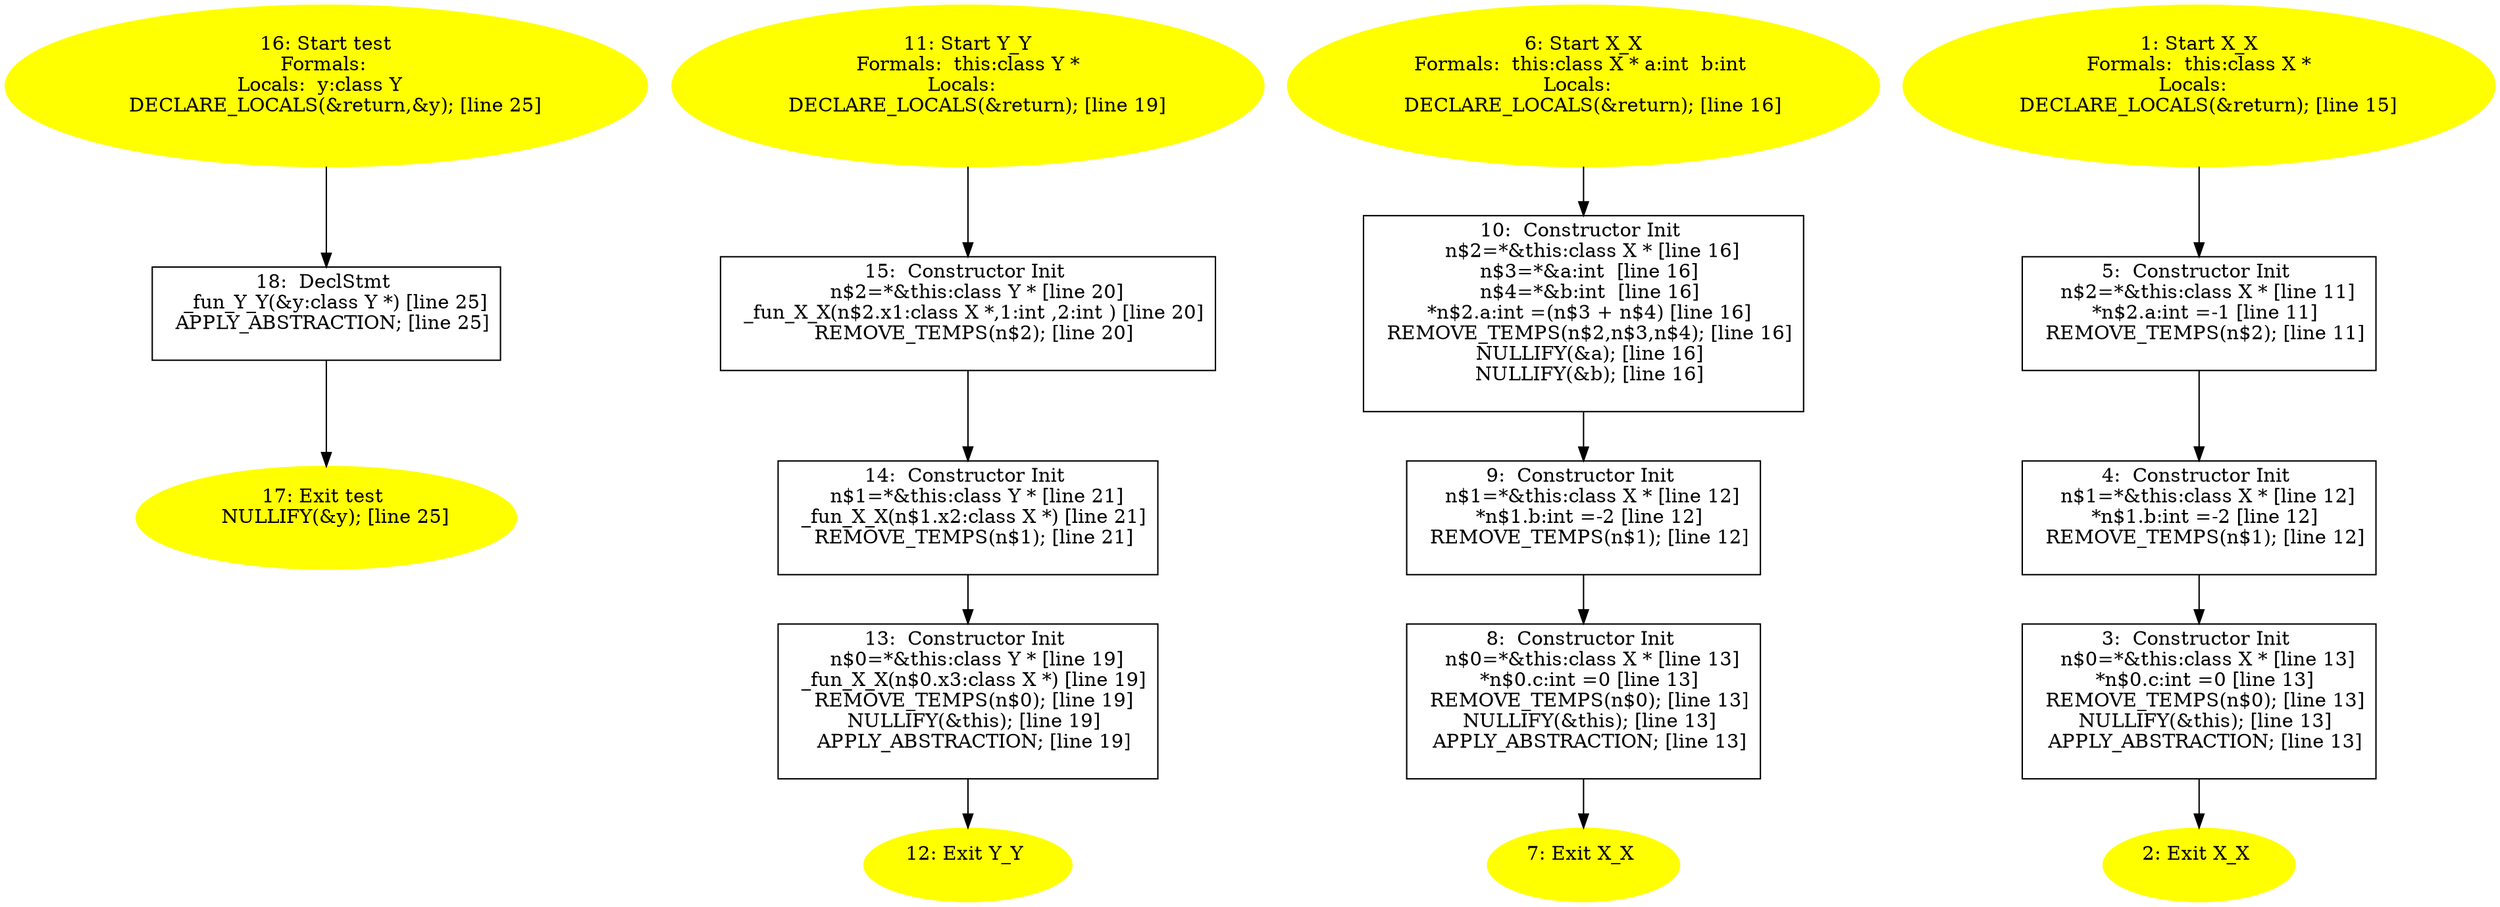 /* @generated */
digraph iCFG {
18 [label="18:  DeclStmt \n   _fun_Y_Y(&y:class Y *) [line 25]\n  APPLY_ABSTRACTION; [line 25]\n " shape="box"]
	

	 18 -> 17 ;
17 [label="17: Exit test \n   NULLIFY(&y); [line 25]\n " color=yellow style=filled]
	

16 [label="16: Start test\nFormals: \nLocals:  y:class Y  \n   DECLARE_LOCALS(&return,&y); [line 25]\n " color=yellow style=filled]
	

	 16 -> 18 ;
15 [label="15:  Constructor Init \n   n$2=*&this:class Y * [line 20]\n  _fun_X_X(n$2.x1:class X *,1:int ,2:int ) [line 20]\n  REMOVE_TEMPS(n$2); [line 20]\n " shape="box"]
	

	 15 -> 14 ;
14 [label="14:  Constructor Init \n   n$1=*&this:class Y * [line 21]\n  _fun_X_X(n$1.x2:class X *) [line 21]\n  REMOVE_TEMPS(n$1); [line 21]\n " shape="box"]
	

	 14 -> 13 ;
13 [label="13:  Constructor Init \n   n$0=*&this:class Y * [line 19]\n  _fun_X_X(n$0.x3:class X *) [line 19]\n  REMOVE_TEMPS(n$0); [line 19]\n  NULLIFY(&this); [line 19]\n  APPLY_ABSTRACTION; [line 19]\n " shape="box"]
	

	 13 -> 12 ;
12 [label="12: Exit Y_Y \n  " color=yellow style=filled]
	

11 [label="11: Start Y_Y\nFormals:  this:class Y *\nLocals:  \n   DECLARE_LOCALS(&return); [line 19]\n " color=yellow style=filled]
	

	 11 -> 15 ;
10 [label="10:  Constructor Init \n   n$2=*&this:class X * [line 16]\n  n$3=*&a:int  [line 16]\n  n$4=*&b:int  [line 16]\n  *n$2.a:int =(n$3 + n$4) [line 16]\n  REMOVE_TEMPS(n$2,n$3,n$4); [line 16]\n  NULLIFY(&a); [line 16]\n  NULLIFY(&b); [line 16]\n " shape="box"]
	

	 10 -> 9 ;
9 [label="9:  Constructor Init \n   n$1=*&this:class X * [line 12]\n  *n$1.b:int =-2 [line 12]\n  REMOVE_TEMPS(n$1); [line 12]\n " shape="box"]
	

	 9 -> 8 ;
8 [label="8:  Constructor Init \n   n$0=*&this:class X * [line 13]\n  *n$0.c:int =0 [line 13]\n  REMOVE_TEMPS(n$0); [line 13]\n  NULLIFY(&this); [line 13]\n  APPLY_ABSTRACTION; [line 13]\n " shape="box"]
	

	 8 -> 7 ;
7 [label="7: Exit X_X \n  " color=yellow style=filled]
	

6 [label="6: Start X_X\nFormals:  this:class X * a:int  b:int \nLocals:  \n   DECLARE_LOCALS(&return); [line 16]\n " color=yellow style=filled]
	

	 6 -> 10 ;
5 [label="5:  Constructor Init \n   n$2=*&this:class X * [line 11]\n  *n$2.a:int =-1 [line 11]\n  REMOVE_TEMPS(n$2); [line 11]\n " shape="box"]
	

	 5 -> 4 ;
4 [label="4:  Constructor Init \n   n$1=*&this:class X * [line 12]\n  *n$1.b:int =-2 [line 12]\n  REMOVE_TEMPS(n$1); [line 12]\n " shape="box"]
	

	 4 -> 3 ;
3 [label="3:  Constructor Init \n   n$0=*&this:class X * [line 13]\n  *n$0.c:int =0 [line 13]\n  REMOVE_TEMPS(n$0); [line 13]\n  NULLIFY(&this); [line 13]\n  APPLY_ABSTRACTION; [line 13]\n " shape="box"]
	

	 3 -> 2 ;
2 [label="2: Exit X_X \n  " color=yellow style=filled]
	

1 [label="1: Start X_X\nFormals:  this:class X *\nLocals:  \n   DECLARE_LOCALS(&return); [line 15]\n " color=yellow style=filled]
	

	 1 -> 5 ;
}
